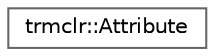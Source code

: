 digraph "Graphical Class Hierarchy"
{
 // LATEX_PDF_SIZE
  bgcolor="transparent";
  edge [fontname=Helvetica,fontsize=10,labelfontname=Helvetica,labelfontsize=10];
  node [fontname=Helvetica,fontsize=10,shape=box,height=0.2,width=0.4];
  rankdir="LR";
  Node0 [id="Node000000",label="trmclr::Attribute",height=0.2,width=0.4,color="grey40", fillcolor="white", style="filled",URL="$structtrmclr_1_1Attribute.html",tooltip=" "];
}
